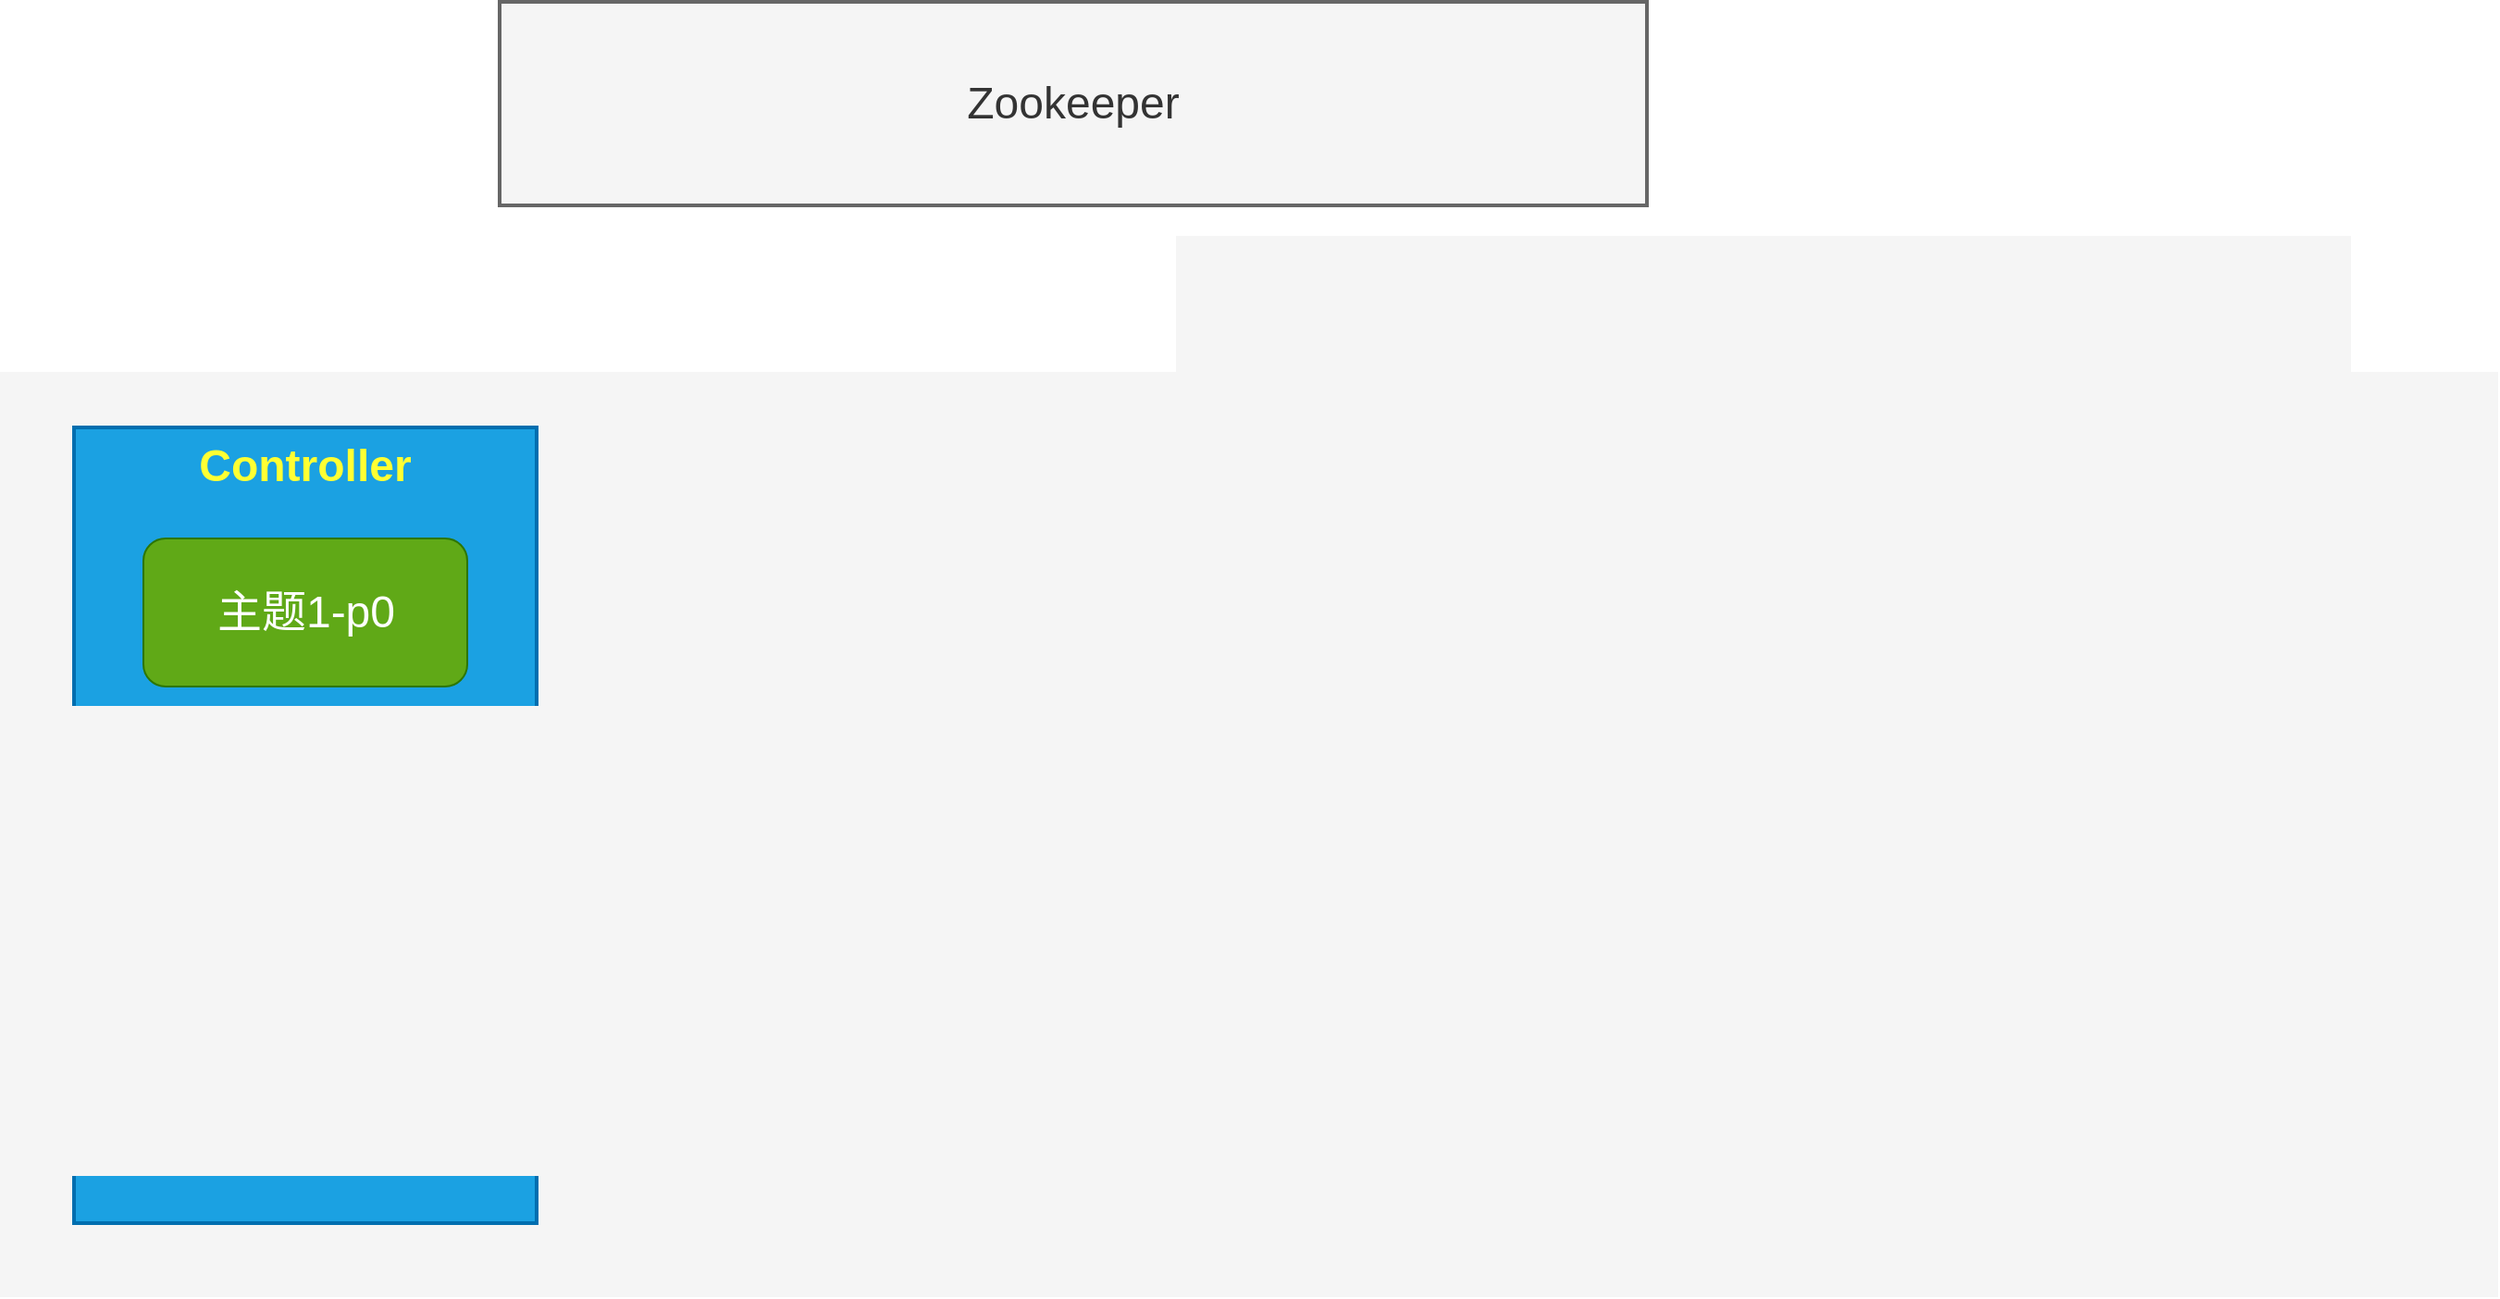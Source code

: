 <mxfile version="20.6.2" type="github" pages="2">
  <diagram id="-Xxpthv7uSg4Gohmp-dh" name="第 1 页">
    <mxGraphModel dx="2062" dy="1199" grid="1" gridSize="10" guides="1" tooltips="1" connect="1" arrows="1" fold="1" page="1" pageScale="1" pageWidth="827" pageHeight="1169" math="0" shadow="0">
      <root>
        <mxCell id="0" />
        <mxCell id="1" parent="0" />
        <mxCell id="7_4k1kyiKsNaF-Zk8Y6C-1" value="Zookeeper" style="rounded=0;whiteSpace=wrap;html=1;strokeWidth=2;fontSize=24;fillColor=#f5f5f5;fontColor=#333333;strokeColor=#666666;" parent="1" vertex="1">
          <mxGeometry x="300" y="90" width="620" height="110" as="geometry" />
        </mxCell>
        <mxCell id="7_4k1kyiKsNaF-Zk8Y6C-2" value="" style="rounded=0;whiteSpace=wrap;html=1;fontSize=24;strokeWidth=2;fillColor=#f5f5f5;fontColor=#333333;strokeColor=none;" parent="1" vertex="1">
          <mxGeometry x="30" y="290" width="1350" height="500" as="geometry" />
        </mxCell>
        <mxCell id="7_4k1kyiKsNaF-Zk8Y6C-4" value="Controller" style="rounded=0;whiteSpace=wrap;html=1;fontSize=24;strokeWidth=2;fillColor=#1ba1e2;strokeColor=#006EAF;fontColor=#FFFF33;verticalAlign=top;fontStyle=1" parent="1" vertex="1">
          <mxGeometry x="70" y="320" width="250" height="430" as="geometry" />
        </mxCell>
        <mxCell id="aywRR3lJH-G0LS0a8vrE-1" value="主题1-p0" style="rounded=1;whiteSpace=wrap;html=1;fillColor=#60a917;strokeColor=#2D7600;fontColor=#ffffff;fontSize=24;" vertex="1" parent="1">
          <mxGeometry x="107.5" y="380" width="175" height="80" as="geometry" />
        </mxCell>
      </root>
    </mxGraphModel>
  </diagram>
  <diagram id="GBxIWr1Abjf-ZfTg0M8K" name="第 2 页">
    <mxGraphModel dx="2062" dy="1199" grid="1" gridSize="10" guides="1" tooltips="1" connect="1" arrows="1" fold="1" page="1" pageScale="1" pageWidth="827" pageHeight="1169" math="0" shadow="0">
      <root>
        <mxCell id="0" />
        <mxCell id="1" parent="0" />
      </root>
    </mxGraphModel>
  </diagram>
</mxfile>
